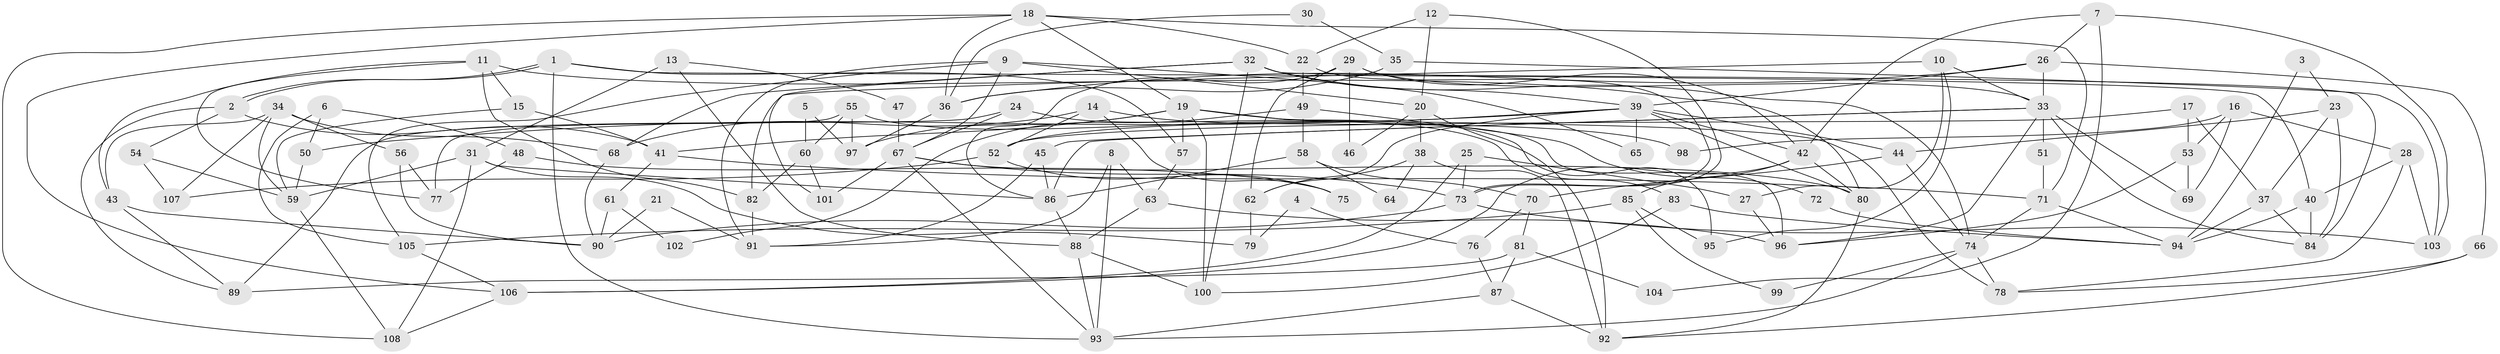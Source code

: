 // Generated by graph-tools (version 1.1) at 2025/02/03/09/25 03:02:05]
// undirected, 108 vertices, 216 edges
graph export_dot {
graph [start="1"]
  node [color=gray90,style=filled];
  1;
  2;
  3;
  4;
  5;
  6;
  7;
  8;
  9;
  10;
  11;
  12;
  13;
  14;
  15;
  16;
  17;
  18;
  19;
  20;
  21;
  22;
  23;
  24;
  25;
  26;
  27;
  28;
  29;
  30;
  31;
  32;
  33;
  34;
  35;
  36;
  37;
  38;
  39;
  40;
  41;
  42;
  43;
  44;
  45;
  46;
  47;
  48;
  49;
  50;
  51;
  52;
  53;
  54;
  55;
  56;
  57;
  58;
  59;
  60;
  61;
  62;
  63;
  64;
  65;
  66;
  67;
  68;
  69;
  70;
  71;
  72;
  73;
  74;
  75;
  76;
  77;
  78;
  79;
  80;
  81;
  82;
  83;
  84;
  85;
  86;
  87;
  88;
  89;
  90;
  91;
  92;
  93;
  94;
  95;
  96;
  97;
  98;
  99;
  100;
  101;
  102;
  103;
  104;
  105;
  106;
  107;
  108;
  1 -- 93;
  1 -- 2;
  1 -- 2;
  1 -- 40;
  1 -- 57;
  2 -- 41;
  2 -- 54;
  2 -- 89;
  3 -- 23;
  3 -- 94;
  4 -- 76;
  4 -- 79;
  5 -- 97;
  5 -- 60;
  6 -- 48;
  6 -- 105;
  6 -- 50;
  7 -- 42;
  7 -- 103;
  7 -- 26;
  7 -- 104;
  8 -- 91;
  8 -- 63;
  8 -- 93;
  9 -- 67;
  9 -- 20;
  9 -- 65;
  9 -- 91;
  9 -- 105;
  10 -- 82;
  10 -- 33;
  10 -- 27;
  10 -- 95;
  11 -- 15;
  11 -- 82;
  11 -- 43;
  11 -- 77;
  11 -- 80;
  12 -- 22;
  12 -- 73;
  12 -- 20;
  13 -- 31;
  13 -- 88;
  13 -- 47;
  14 -- 52;
  14 -- 68;
  14 -- 75;
  14 -- 98;
  15 -- 59;
  15 -- 41;
  16 -- 28;
  16 -- 53;
  16 -- 69;
  16 -- 98;
  17 -- 53;
  17 -- 37;
  17 -- 52;
  18 -- 108;
  18 -- 19;
  18 -- 22;
  18 -- 36;
  18 -- 71;
  18 -- 106;
  19 -- 78;
  19 -- 96;
  19 -- 41;
  19 -- 57;
  19 -- 97;
  19 -- 100;
  20 -- 38;
  20 -- 46;
  20 -- 92;
  21 -- 90;
  21 -- 91;
  22 -- 73;
  22 -- 49;
  23 -- 84;
  23 -- 44;
  23 -- 37;
  24 -- 67;
  24 -- 89;
  24 -- 95;
  25 -- 27;
  25 -- 106;
  25 -- 73;
  26 -- 33;
  26 -- 36;
  26 -- 39;
  26 -- 66;
  27 -- 96;
  28 -- 40;
  28 -- 78;
  28 -- 103;
  29 -- 33;
  29 -- 42;
  29 -- 46;
  29 -- 62;
  29 -- 86;
  30 -- 36;
  30 -- 35;
  31 -- 59;
  31 -- 108;
  31 -- 79;
  31 -- 86;
  32 -- 39;
  32 -- 84;
  32 -- 68;
  32 -- 74;
  32 -- 100;
  32 -- 101;
  33 -- 84;
  33 -- 86;
  33 -- 45;
  33 -- 51;
  33 -- 69;
  33 -- 96;
  34 -- 107;
  34 -- 43;
  34 -- 56;
  34 -- 59;
  34 -- 68;
  35 -- 103;
  35 -- 36;
  36 -- 97;
  37 -- 94;
  37 -- 84;
  38 -- 92;
  38 -- 62;
  38 -- 64;
  39 -- 42;
  39 -- 44;
  39 -- 50;
  39 -- 52;
  39 -- 62;
  39 -- 65;
  39 -- 80;
  40 -- 94;
  40 -- 84;
  41 -- 71;
  41 -- 61;
  42 -- 80;
  42 -- 85;
  42 -- 106;
  43 -- 90;
  43 -- 89;
  44 -- 74;
  44 -- 70;
  45 -- 86;
  45 -- 91;
  47 -- 67;
  48 -- 75;
  48 -- 77;
  49 -- 58;
  49 -- 72;
  49 -- 102;
  50 -- 59;
  51 -- 71;
  52 -- 75;
  52 -- 107;
  53 -- 69;
  53 -- 96;
  54 -- 59;
  54 -- 107;
  55 -- 77;
  55 -- 97;
  55 -- 60;
  55 -- 83;
  56 -- 90;
  56 -- 77;
  57 -- 63;
  58 -- 70;
  58 -- 86;
  58 -- 64;
  59 -- 108;
  60 -- 101;
  60 -- 82;
  61 -- 90;
  61 -- 102;
  62 -- 79;
  63 -- 88;
  63 -- 96;
  66 -- 92;
  66 -- 78;
  67 -- 93;
  67 -- 80;
  67 -- 73;
  67 -- 101;
  68 -- 90;
  70 -- 81;
  70 -- 76;
  71 -- 74;
  71 -- 94;
  72 -- 94;
  73 -- 90;
  73 -- 103;
  74 -- 93;
  74 -- 78;
  74 -- 99;
  76 -- 87;
  80 -- 92;
  81 -- 87;
  81 -- 89;
  81 -- 104;
  82 -- 91;
  83 -- 100;
  83 -- 94;
  85 -- 105;
  85 -- 95;
  85 -- 99;
  86 -- 88;
  87 -- 93;
  87 -- 92;
  88 -- 100;
  88 -- 93;
  105 -- 106;
  106 -- 108;
}
